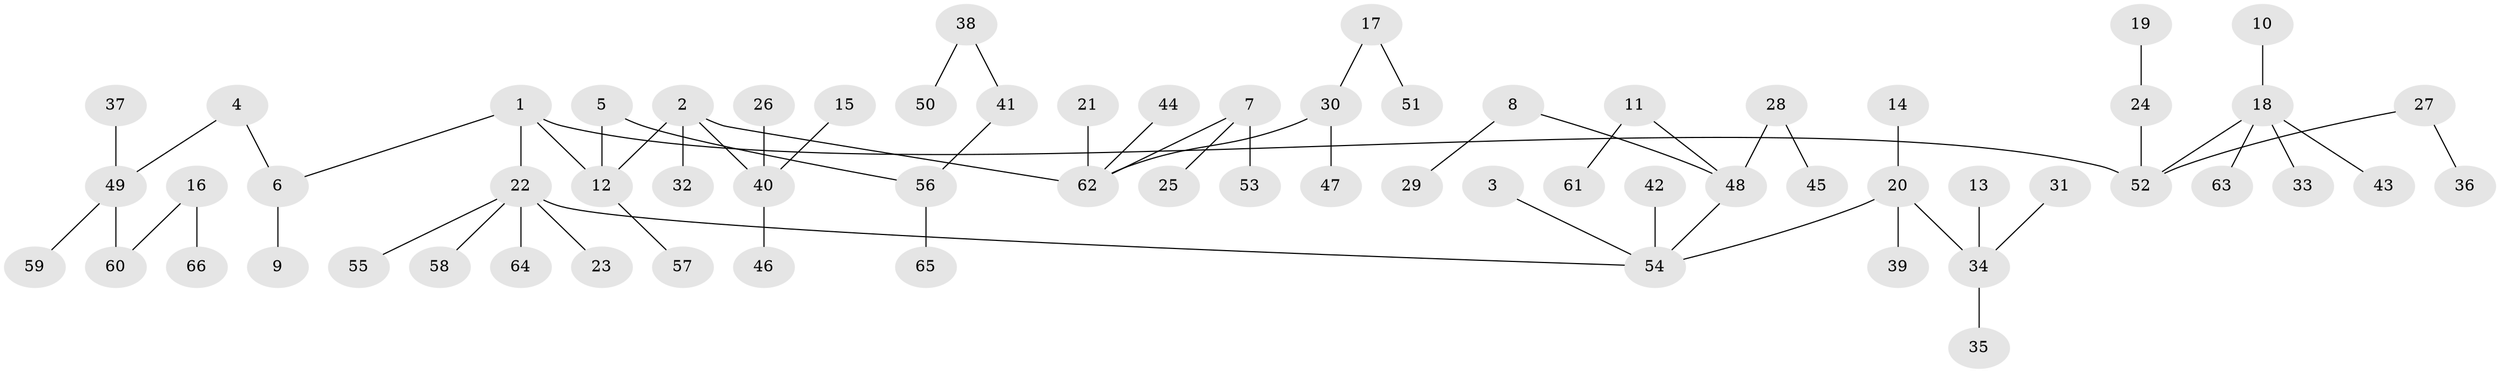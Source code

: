 // original degree distribution, {7: 0.022900763358778626, 4: 0.05343511450381679, 5: 0.03816793893129771, 3: 0.061068702290076333, 2: 0.2595419847328244, 6: 0.030534351145038167, 1: 0.5343511450381679}
// Generated by graph-tools (version 1.1) at 2025/02/03/09/25 03:02:27]
// undirected, 66 vertices, 65 edges
graph export_dot {
graph [start="1"]
  node [color=gray90,style=filled];
  1;
  2;
  3;
  4;
  5;
  6;
  7;
  8;
  9;
  10;
  11;
  12;
  13;
  14;
  15;
  16;
  17;
  18;
  19;
  20;
  21;
  22;
  23;
  24;
  25;
  26;
  27;
  28;
  29;
  30;
  31;
  32;
  33;
  34;
  35;
  36;
  37;
  38;
  39;
  40;
  41;
  42;
  43;
  44;
  45;
  46;
  47;
  48;
  49;
  50;
  51;
  52;
  53;
  54;
  55;
  56;
  57;
  58;
  59;
  60;
  61;
  62;
  63;
  64;
  65;
  66;
  1 -- 6 [weight=1.0];
  1 -- 12 [weight=1.0];
  1 -- 22 [weight=1.0];
  1 -- 52 [weight=1.0];
  2 -- 12 [weight=1.0];
  2 -- 32 [weight=1.0];
  2 -- 40 [weight=1.0];
  2 -- 62 [weight=1.0];
  3 -- 54 [weight=1.0];
  4 -- 6 [weight=1.0];
  4 -- 49 [weight=1.0];
  5 -- 12 [weight=1.0];
  5 -- 56 [weight=1.0];
  6 -- 9 [weight=1.0];
  7 -- 25 [weight=1.0];
  7 -- 53 [weight=1.0];
  7 -- 62 [weight=1.0];
  8 -- 29 [weight=1.0];
  8 -- 48 [weight=1.0];
  10 -- 18 [weight=1.0];
  11 -- 48 [weight=1.0];
  11 -- 61 [weight=1.0];
  12 -- 57 [weight=1.0];
  13 -- 34 [weight=1.0];
  14 -- 20 [weight=1.0];
  15 -- 40 [weight=1.0];
  16 -- 60 [weight=1.0];
  16 -- 66 [weight=1.0];
  17 -- 30 [weight=1.0];
  17 -- 51 [weight=1.0];
  18 -- 33 [weight=1.0];
  18 -- 43 [weight=1.0];
  18 -- 52 [weight=1.0];
  18 -- 63 [weight=1.0];
  19 -- 24 [weight=1.0];
  20 -- 34 [weight=1.0];
  20 -- 39 [weight=1.0];
  20 -- 54 [weight=1.0];
  21 -- 62 [weight=1.0];
  22 -- 23 [weight=1.0];
  22 -- 54 [weight=1.0];
  22 -- 55 [weight=1.0];
  22 -- 58 [weight=1.0];
  22 -- 64 [weight=1.0];
  24 -- 52 [weight=1.0];
  26 -- 40 [weight=1.0];
  27 -- 36 [weight=1.0];
  27 -- 52 [weight=1.0];
  28 -- 45 [weight=1.0];
  28 -- 48 [weight=1.0];
  30 -- 47 [weight=1.0];
  30 -- 62 [weight=1.0];
  31 -- 34 [weight=1.0];
  34 -- 35 [weight=1.0];
  37 -- 49 [weight=1.0];
  38 -- 41 [weight=1.0];
  38 -- 50 [weight=1.0];
  40 -- 46 [weight=1.0];
  41 -- 56 [weight=1.0];
  42 -- 54 [weight=1.0];
  44 -- 62 [weight=1.0];
  48 -- 54 [weight=1.0];
  49 -- 59 [weight=1.0];
  49 -- 60 [weight=1.0];
  56 -- 65 [weight=1.0];
}
